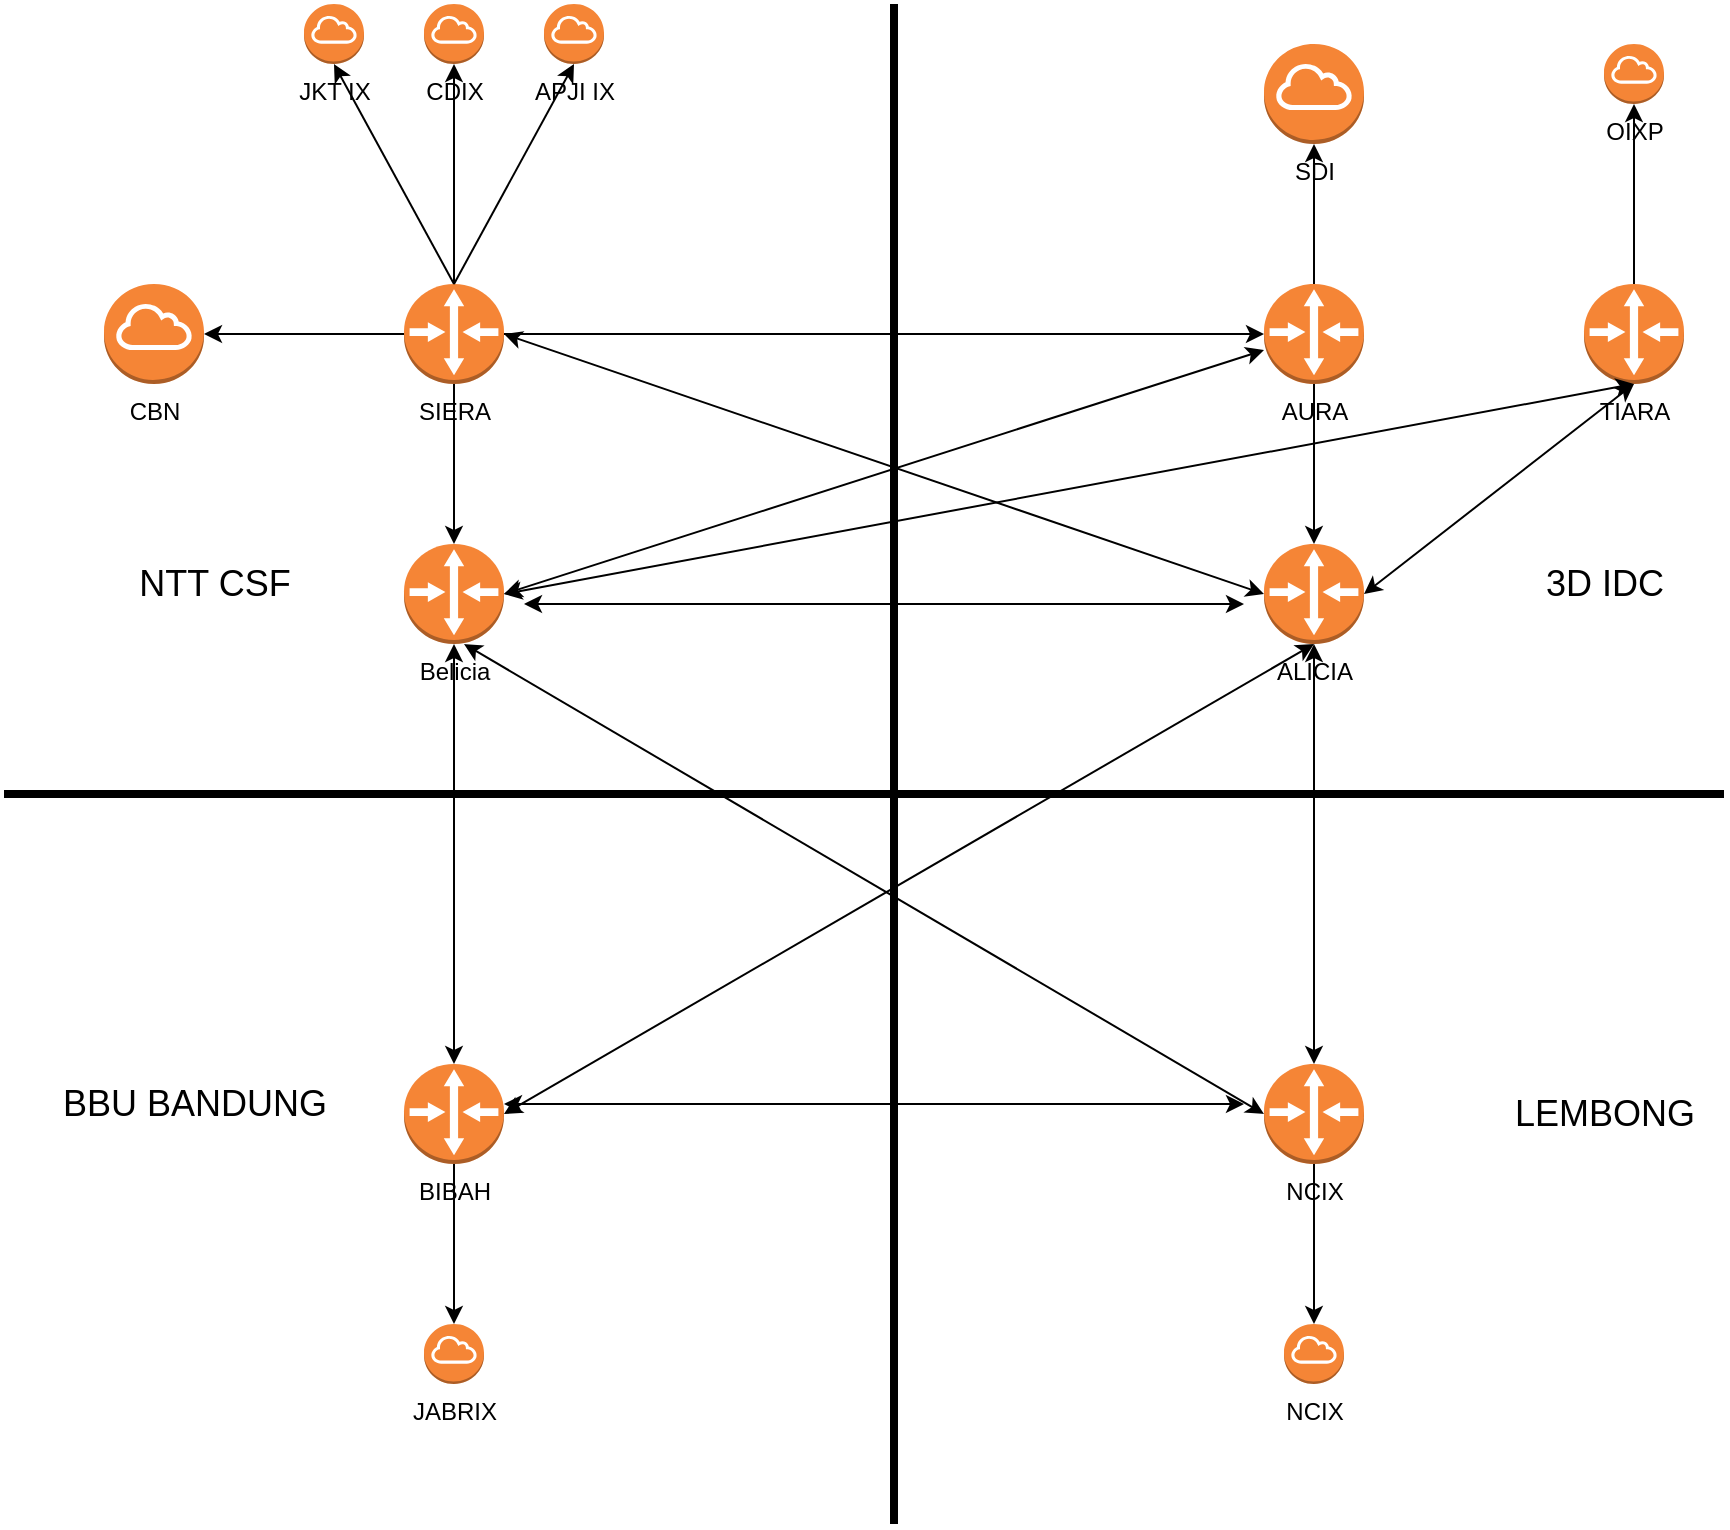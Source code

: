 <mxfile version="20.5.1" type="github">
  <diagram id="GJaX1UHzEfaf0BdtF8Ms" name="Page-1">
    <mxGraphModel dx="2424" dy="1971" grid="1" gridSize="10" guides="1" tooltips="1" connect="1" arrows="1" fold="1" page="1" pageScale="1" pageWidth="850" pageHeight="1100" math="0" shadow="0">
      <root>
        <mxCell id="0" />
        <mxCell id="1" parent="0" />
        <mxCell id="OXBZU9ryD7ypF8PHeGm1-4" value="" style="edgeStyle=orthogonalEdgeStyle;rounded=0;orthogonalLoop=1;jettySize=auto;html=1;" parent="1" source="OXBZU9ryD7ypF8PHeGm1-1" target="OXBZU9ryD7ypF8PHeGm1-3" edge="1">
          <mxGeometry relative="1" as="geometry" />
        </mxCell>
        <mxCell id="OXBZU9ryD7ypF8PHeGm1-8" value="" style="edgeStyle=orthogonalEdgeStyle;rounded=0;orthogonalLoop=1;jettySize=auto;html=1;" parent="1" source="OXBZU9ryD7ypF8PHeGm1-1" target="OXBZU9ryD7ypF8PHeGm1-7" edge="1">
          <mxGeometry relative="1" as="geometry" />
        </mxCell>
        <mxCell id="OXBZU9ryD7ypF8PHeGm1-1" value="SIERA" style="outlineConnect=0;dashed=0;verticalLabelPosition=bottom;verticalAlign=top;align=center;html=1;shape=mxgraph.aws3.router;fillColor=#F58536;gradientColor=none;" parent="1" vertex="1">
          <mxGeometry x="200" y="70" width="50" height="50" as="geometry" />
        </mxCell>
        <mxCell id="OXBZU9ryD7ypF8PHeGm1-2" value="" style="line;strokeWidth=4;direction=south;html=1;perimeter=backbonePerimeter;points=[];outlineConnect=0;" parent="1" vertex="1">
          <mxGeometry x="440" y="-70" width="10" height="760" as="geometry" />
        </mxCell>
        <mxCell id="OXBZU9ryD7ypF8PHeGm1-3" value="Belicia" style="outlineConnect=0;dashed=0;verticalLabelPosition=bottom;verticalAlign=top;align=center;html=1;shape=mxgraph.aws3.router;fillColor=#F58536;gradientColor=none;" parent="1" vertex="1">
          <mxGeometry x="200" y="200" width="50" height="50" as="geometry" />
        </mxCell>
        <mxCell id="OXBZU9ryD7ypF8PHeGm1-5" value="BIBAH" style="outlineConnect=0;dashed=0;verticalLabelPosition=bottom;verticalAlign=top;align=center;html=1;shape=mxgraph.aws3.router;fillColor=#F58536;gradientColor=none;" parent="1" vertex="1">
          <mxGeometry x="200" y="460" width="50" height="50" as="geometry" />
        </mxCell>
        <mxCell id="OXBZU9ryD7ypF8PHeGm1-10" value="" style="edgeStyle=orthogonalEdgeStyle;rounded=0;orthogonalLoop=1;jettySize=auto;html=1;" parent="1" source="OXBZU9ryD7ypF8PHeGm1-7" target="OXBZU9ryD7ypF8PHeGm1-9" edge="1">
          <mxGeometry relative="1" as="geometry" />
        </mxCell>
        <mxCell id="OXBZU9ryD7ypF8PHeGm1-7" value="AURA" style="outlineConnect=0;dashed=0;verticalLabelPosition=bottom;verticalAlign=top;align=center;html=1;shape=mxgraph.aws3.router;fillColor=#F58536;gradientColor=none;" parent="1" vertex="1">
          <mxGeometry x="630" y="70" width="50" height="50" as="geometry" />
        </mxCell>
        <mxCell id="OXBZU9ryD7ypF8PHeGm1-9" value="ALICIA" style="outlineConnect=0;dashed=0;verticalLabelPosition=bottom;verticalAlign=top;align=center;html=1;shape=mxgraph.aws3.router;fillColor=#F58536;gradientColor=none;" parent="1" vertex="1">
          <mxGeometry x="630" y="200" width="50" height="50" as="geometry" />
        </mxCell>
        <mxCell id="OXBZU9ryD7ypF8PHeGm1-11" value="" style="line;strokeWidth=4;html=1;perimeter=backbonePerimeter;points=[];outlineConnect=0;" parent="1" vertex="1">
          <mxGeometry y="320" width="860" height="10" as="geometry" />
        </mxCell>
        <mxCell id="OXBZU9ryD7ypF8PHeGm1-12" value="" style="endArrow=classic;startArrow=classic;html=1;rounded=0;exitX=1;exitY=0.5;exitDx=0;exitDy=0;exitPerimeter=0;" parent="1" source="OXBZU9ryD7ypF8PHeGm1-3" target="OXBZU9ryD7ypF8PHeGm1-7" edge="1">
          <mxGeometry width="50" height="50" relative="1" as="geometry">
            <mxPoint x="350" y="240" as="sourcePoint" />
            <mxPoint x="400" y="190" as="targetPoint" />
          </mxGeometry>
        </mxCell>
        <mxCell id="OXBZU9ryD7ypF8PHeGm1-13" value="" style="endArrow=classic;startArrow=classic;html=1;rounded=0;exitX=1;exitY=0.5;exitDx=0;exitDy=0;exitPerimeter=0;entryX=0;entryY=0.5;entryDx=0;entryDy=0;entryPerimeter=0;" parent="1" source="OXBZU9ryD7ypF8PHeGm1-1" target="OXBZU9ryD7ypF8PHeGm1-9" edge="1">
          <mxGeometry width="50" height="50" relative="1" as="geometry">
            <mxPoint x="290" y="470" as="sourcePoint" />
            <mxPoint x="340" y="420" as="targetPoint" />
          </mxGeometry>
        </mxCell>
        <mxCell id="OXBZU9ryD7ypF8PHeGm1-14" value="" style="endArrow=classic;startArrow=classic;html=1;rounded=0;" parent="1" edge="1">
          <mxGeometry width="50" height="50" relative="1" as="geometry">
            <mxPoint x="260" y="230" as="sourcePoint" />
            <mxPoint x="620" y="230" as="targetPoint" />
          </mxGeometry>
        </mxCell>
        <mxCell id="OXBZU9ryD7ypF8PHeGm1-15" value="" style="endArrow=classic;startArrow=classic;html=1;rounded=0;exitX=1;exitY=0.5;exitDx=0;exitDy=0;exitPerimeter=0;entryX=0.5;entryY=1;entryDx=0;entryDy=0;entryPerimeter=0;" parent="1" source="OXBZU9ryD7ypF8PHeGm1-5" target="OXBZU9ryD7ypF8PHeGm1-9" edge="1">
          <mxGeometry width="50" height="50" relative="1" as="geometry">
            <mxPoint x="360" y="510" as="sourcePoint" />
            <mxPoint x="410" y="460" as="targetPoint" />
          </mxGeometry>
        </mxCell>
        <mxCell id="OXBZU9ryD7ypF8PHeGm1-16" value="NCIX" style="outlineConnect=0;dashed=0;verticalLabelPosition=bottom;verticalAlign=top;align=center;html=1;shape=mxgraph.aws3.router;fillColor=#F58536;gradientColor=none;" parent="1" vertex="1">
          <mxGeometry x="630" y="460" width="50" height="50" as="geometry" />
        </mxCell>
        <mxCell id="OXBZU9ryD7ypF8PHeGm1-17" value="TIARA" style="outlineConnect=0;dashed=0;verticalLabelPosition=bottom;verticalAlign=top;align=center;html=1;shape=mxgraph.aws3.router;fillColor=#F58536;gradientColor=none;" parent="1" vertex="1">
          <mxGeometry x="790" y="70" width="50" height="50" as="geometry" />
        </mxCell>
        <mxCell id="OXBZU9ryD7ypF8PHeGm1-18" value="" style="endArrow=classic;startArrow=classic;html=1;rounded=0;exitX=0.5;exitY=0;exitDx=0;exitDy=0;exitPerimeter=0;entryX=0.5;entryY=1;entryDx=0;entryDy=0;entryPerimeter=0;" parent="1" source="OXBZU9ryD7ypF8PHeGm1-16" target="OXBZU9ryD7ypF8PHeGm1-9" edge="1">
          <mxGeometry width="50" height="50" relative="1" as="geometry">
            <mxPoint x="560" y="450" as="sourcePoint" />
            <mxPoint x="610" y="400" as="targetPoint" />
          </mxGeometry>
        </mxCell>
        <mxCell id="OXBZU9ryD7ypF8PHeGm1-19" value="" style="endArrow=classic;startArrow=classic;html=1;rounded=0;entryX=0;entryY=0.5;entryDx=0;entryDy=0;entryPerimeter=0;" parent="1" target="OXBZU9ryD7ypF8PHeGm1-16" edge="1">
          <mxGeometry width="50" height="50" relative="1" as="geometry">
            <mxPoint x="230" y="250" as="sourcePoint" />
            <mxPoint x="550" y="440" as="targetPoint" />
          </mxGeometry>
        </mxCell>
        <mxCell id="OXBZU9ryD7ypF8PHeGm1-20" value="" style="endArrow=classic;startArrow=classic;html=1;rounded=0;exitX=0.5;exitY=0;exitDx=0;exitDy=0;exitPerimeter=0;entryX=0.5;entryY=1;entryDx=0;entryDy=0;entryPerimeter=0;" parent="1" source="OXBZU9ryD7ypF8PHeGm1-5" target="OXBZU9ryD7ypF8PHeGm1-3" edge="1">
          <mxGeometry width="50" height="50" relative="1" as="geometry">
            <mxPoint x="90" y="540" as="sourcePoint" />
            <mxPoint x="230" y="260" as="targetPoint" />
          </mxGeometry>
        </mxCell>
        <mxCell id="OXBZU9ryD7ypF8PHeGm1-21" value="" style="endArrow=classic;startArrow=classic;html=1;rounded=0;" parent="1" edge="1">
          <mxGeometry width="50" height="50" relative="1" as="geometry">
            <mxPoint x="250" y="480" as="sourcePoint" />
            <mxPoint x="620" y="480" as="targetPoint" />
          </mxGeometry>
        </mxCell>
        <mxCell id="OXBZU9ryD7ypF8PHeGm1-22" value="" style="endArrow=classic;startArrow=classic;html=1;rounded=0;exitX=1;exitY=0.5;exitDx=0;exitDy=0;exitPerimeter=0;entryX=0.5;entryY=1;entryDx=0;entryDy=0;entryPerimeter=0;" parent="1" source="OXBZU9ryD7ypF8PHeGm1-3" target="OXBZU9ryD7ypF8PHeGm1-17" edge="1">
          <mxGeometry width="50" height="50" relative="1" as="geometry">
            <mxPoint x="480" y="300" as="sourcePoint" />
            <mxPoint x="530" y="250" as="targetPoint" />
          </mxGeometry>
        </mxCell>
        <mxCell id="OXBZU9ryD7ypF8PHeGm1-23" value="" style="endArrow=classic;startArrow=classic;html=1;rounded=0;exitX=1;exitY=0.5;exitDx=0;exitDy=0;exitPerimeter=0;entryX=0.5;entryY=1;entryDx=0;entryDy=0;entryPerimeter=0;" parent="1" source="OXBZU9ryD7ypF8PHeGm1-9" target="OXBZU9ryD7ypF8PHeGm1-17" edge="1">
          <mxGeometry width="50" height="50" relative="1" as="geometry">
            <mxPoint x="750" y="420" as="sourcePoint" />
            <mxPoint x="800" y="370" as="targetPoint" />
          </mxGeometry>
        </mxCell>
        <mxCell id="OXBZU9ryD7ypF8PHeGm1-24" value="CBN" style="outlineConnect=0;dashed=0;verticalLabelPosition=bottom;verticalAlign=top;align=center;html=1;shape=mxgraph.aws3.internet_gateway;fillColor=#F58536;gradientColor=none;" parent="1" vertex="1">
          <mxGeometry x="50" y="70" width="50" height="50" as="geometry" />
        </mxCell>
        <mxCell id="OXBZU9ryD7ypF8PHeGm1-25" value="JKT IX" style="outlineConnect=0;dashed=0;verticalLabelPosition=bottom;verticalAlign=top;align=center;html=1;shape=mxgraph.aws3.internet_gateway;fillColor=#F58536;gradientColor=none;" parent="1" vertex="1">
          <mxGeometry x="150" y="-70" width="30" height="30" as="geometry" />
        </mxCell>
        <mxCell id="OXBZU9ryD7ypF8PHeGm1-26" value="CDIX" style="outlineConnect=0;dashed=0;verticalLabelPosition=bottom;verticalAlign=top;align=center;html=1;shape=mxgraph.aws3.internet_gateway;fillColor=#F58536;gradientColor=none;" parent="1" vertex="1">
          <mxGeometry x="210" y="-70" width="30" height="30" as="geometry" />
        </mxCell>
        <mxCell id="OXBZU9ryD7ypF8PHeGm1-27" value="APJI IX" style="outlineConnect=0;dashed=0;verticalLabelPosition=bottom;verticalAlign=top;align=center;html=1;shape=mxgraph.aws3.internet_gateway;fillColor=#F58536;gradientColor=none;" parent="1" vertex="1">
          <mxGeometry x="270" y="-70" width="30" height="30" as="geometry" />
        </mxCell>
        <mxCell id="OXBZU9ryD7ypF8PHeGm1-29" value="SDI" style="outlineConnect=0;dashed=0;verticalLabelPosition=bottom;verticalAlign=top;align=center;html=1;shape=mxgraph.aws3.internet_gateway;fillColor=#F58536;gradientColor=none;" parent="1" vertex="1">
          <mxGeometry x="630" y="-50" width="50" height="50" as="geometry" />
        </mxCell>
        <mxCell id="OXBZU9ryD7ypF8PHeGm1-30" value="OIXP" style="outlineConnect=0;dashed=0;verticalLabelPosition=bottom;verticalAlign=top;align=center;html=1;shape=mxgraph.aws3.internet_gateway;fillColor=#F58536;gradientColor=none;" parent="1" vertex="1">
          <mxGeometry x="800" y="-50" width="30" height="30" as="geometry" />
        </mxCell>
        <mxCell id="OXBZU9ryD7ypF8PHeGm1-31" value="JABRIX" style="outlineConnect=0;dashed=0;verticalLabelPosition=bottom;verticalAlign=top;align=center;html=1;shape=mxgraph.aws3.internet_gateway;fillColor=#F58536;gradientColor=none;" parent="1" vertex="1">
          <mxGeometry x="210" y="590" width="30" height="30" as="geometry" />
        </mxCell>
        <mxCell id="OXBZU9ryD7ypF8PHeGm1-32" value="NCIX" style="outlineConnect=0;dashed=0;verticalLabelPosition=bottom;verticalAlign=top;align=center;html=1;shape=mxgraph.aws3.internet_gateway;fillColor=#F58536;gradientColor=none;" parent="1" vertex="1">
          <mxGeometry x="640" y="590" width="30" height="30" as="geometry" />
        </mxCell>
        <mxCell id="OXBZU9ryD7ypF8PHeGm1-33" value="" style="endArrow=classic;html=1;rounded=0;exitX=0;exitY=0.5;exitDx=0;exitDy=0;exitPerimeter=0;" parent="1" source="OXBZU9ryD7ypF8PHeGm1-1" target="OXBZU9ryD7ypF8PHeGm1-24" edge="1">
          <mxGeometry width="50" height="50" relative="1" as="geometry">
            <mxPoint x="370" y="320" as="sourcePoint" />
            <mxPoint x="420" y="270" as="targetPoint" />
          </mxGeometry>
        </mxCell>
        <mxCell id="OXBZU9ryD7ypF8PHeGm1-34" value="" style="endArrow=classic;html=1;rounded=0;exitX=0.5;exitY=0;exitDx=0;exitDy=0;exitPerimeter=0;entryX=0.5;entryY=1;entryDx=0;entryDy=0;entryPerimeter=0;" parent="1" source="OXBZU9ryD7ypF8PHeGm1-1" target="OXBZU9ryD7ypF8PHeGm1-25" edge="1">
          <mxGeometry width="50" height="50" relative="1" as="geometry">
            <mxPoint x="210" y="105" as="sourcePoint" />
            <mxPoint x="110" y="105" as="targetPoint" />
          </mxGeometry>
        </mxCell>
        <mxCell id="OXBZU9ryD7ypF8PHeGm1-35" value="" style="endArrow=classic;html=1;rounded=0;exitX=0.5;exitY=0;exitDx=0;exitDy=0;exitPerimeter=0;" parent="1" source="OXBZU9ryD7ypF8PHeGm1-1" target="OXBZU9ryD7ypF8PHeGm1-26" edge="1">
          <mxGeometry width="50" height="50" relative="1" as="geometry">
            <mxPoint x="220" y="115" as="sourcePoint" />
            <mxPoint x="120" y="115" as="targetPoint" />
          </mxGeometry>
        </mxCell>
        <mxCell id="OXBZU9ryD7ypF8PHeGm1-36" value="" style="endArrow=classic;html=1;rounded=0;exitX=0.5;exitY=0;exitDx=0;exitDy=0;exitPerimeter=0;entryX=0.5;entryY=1;entryDx=0;entryDy=0;entryPerimeter=0;" parent="1" source="OXBZU9ryD7ypF8PHeGm1-1" target="OXBZU9ryD7ypF8PHeGm1-27" edge="1">
          <mxGeometry width="50" height="50" relative="1" as="geometry">
            <mxPoint x="230" y="125" as="sourcePoint" />
            <mxPoint x="130" y="125" as="targetPoint" />
          </mxGeometry>
        </mxCell>
        <mxCell id="OXBZU9ryD7ypF8PHeGm1-37" value="" style="endArrow=classic;html=1;rounded=0;exitX=0.5;exitY=0;exitDx=0;exitDy=0;exitPerimeter=0;entryX=0.5;entryY=1;entryDx=0;entryDy=0;entryPerimeter=0;" parent="1" source="OXBZU9ryD7ypF8PHeGm1-7" target="OXBZU9ryD7ypF8PHeGm1-29" edge="1">
          <mxGeometry width="50" height="50" relative="1" as="geometry">
            <mxPoint x="240" y="135" as="sourcePoint" />
            <mxPoint x="140" y="135" as="targetPoint" />
          </mxGeometry>
        </mxCell>
        <mxCell id="OXBZU9ryD7ypF8PHeGm1-38" value="" style="endArrow=classic;html=1;rounded=0;exitX=0.5;exitY=0;exitDx=0;exitDy=0;exitPerimeter=0;entryX=0.5;entryY=1;entryDx=0;entryDy=0;entryPerimeter=0;" parent="1" source="OXBZU9ryD7ypF8PHeGm1-17" target="OXBZU9ryD7ypF8PHeGm1-30" edge="1">
          <mxGeometry width="50" height="50" relative="1" as="geometry">
            <mxPoint x="250" y="145" as="sourcePoint" />
            <mxPoint x="150" y="145" as="targetPoint" />
          </mxGeometry>
        </mxCell>
        <mxCell id="OXBZU9ryD7ypF8PHeGm1-39" value="" style="endArrow=classic;html=1;rounded=0;exitX=0.5;exitY=1;exitDx=0;exitDy=0;exitPerimeter=0;entryX=0.5;entryY=0;entryDx=0;entryDy=0;entryPerimeter=0;" parent="1" source="OXBZU9ryD7ypF8PHeGm1-5" target="OXBZU9ryD7ypF8PHeGm1-31" edge="1">
          <mxGeometry width="50" height="50" relative="1" as="geometry">
            <mxPoint x="260" y="155" as="sourcePoint" />
            <mxPoint x="160" y="155" as="targetPoint" />
          </mxGeometry>
        </mxCell>
        <mxCell id="OXBZU9ryD7ypF8PHeGm1-40" value="" style="endArrow=classic;html=1;rounded=0;" parent="1" source="OXBZU9ryD7ypF8PHeGm1-16" target="OXBZU9ryD7ypF8PHeGm1-32" edge="1">
          <mxGeometry width="50" height="50" relative="1" as="geometry">
            <mxPoint x="270" y="165" as="sourcePoint" />
            <mxPoint x="170" y="165" as="targetPoint" />
          </mxGeometry>
        </mxCell>
        <mxCell id="OXBZU9ryD7ypF8PHeGm1-41" value="&lt;font style=&quot;font-size: 18px;&quot;&gt;NTT CSF&lt;/font&gt;" style="text;html=1;align=center;verticalAlign=middle;resizable=0;points=[];autosize=1;strokeColor=none;fillColor=none;" parent="1" vertex="1">
          <mxGeometry x="55" y="200" width="100" height="40" as="geometry" />
        </mxCell>
        <mxCell id="OXBZU9ryD7ypF8PHeGm1-43" value="&lt;font style=&quot;font-size: 18px;&quot;&gt;3D IDC&lt;/font&gt;" style="text;html=1;align=center;verticalAlign=middle;resizable=0;points=[];autosize=1;strokeColor=none;fillColor=none;" parent="1" vertex="1">
          <mxGeometry x="760" y="200" width="80" height="40" as="geometry" />
        </mxCell>
        <mxCell id="OXBZU9ryD7ypF8PHeGm1-44" value="&lt;font style=&quot;font-size: 18px;&quot;&gt;LEMBONG&lt;/font&gt;" style="text;html=1;align=center;verticalAlign=middle;resizable=0;points=[];autosize=1;strokeColor=none;fillColor=none;" parent="1" vertex="1">
          <mxGeometry x="745" y="465" width="110" height="40" as="geometry" />
        </mxCell>
        <mxCell id="OXBZU9ryD7ypF8PHeGm1-45" value="&lt;font style=&quot;font-size: 18px;&quot;&gt;BBU BANDUNG&lt;/font&gt;" style="text;html=1;align=center;verticalAlign=middle;resizable=0;points=[];autosize=1;strokeColor=none;fillColor=none;" parent="1" vertex="1">
          <mxGeometry x="15" y="460" width="160" height="40" as="geometry" />
        </mxCell>
      </root>
    </mxGraphModel>
  </diagram>
</mxfile>
